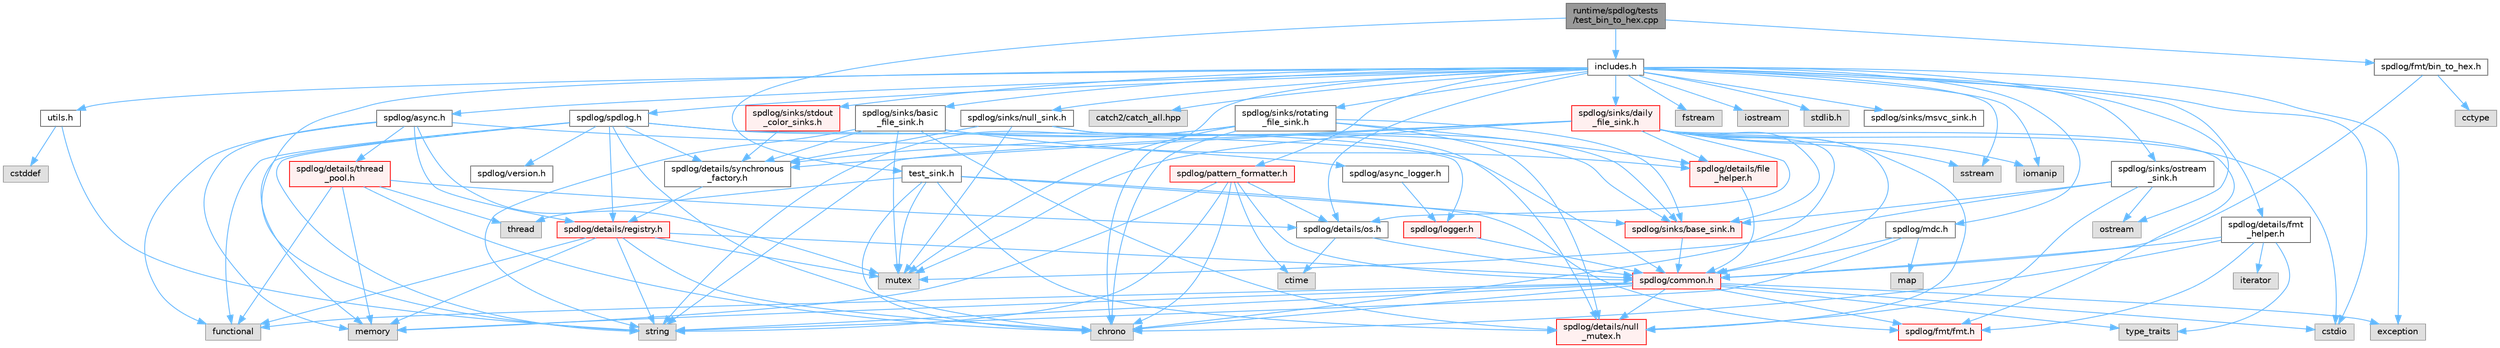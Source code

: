 digraph "runtime/spdlog/tests/test_bin_to_hex.cpp"
{
 // LATEX_PDF_SIZE
  bgcolor="transparent";
  edge [fontname=Helvetica,fontsize=10,labelfontname=Helvetica,labelfontsize=10];
  node [fontname=Helvetica,fontsize=10,shape=box,height=0.2,width=0.4];
  Node1 [id="Node000001",label="runtime/spdlog/tests\l/test_bin_to_hex.cpp",height=0.2,width=0.4,color="gray40", fillcolor="grey60", style="filled", fontcolor="black",tooltip=" "];
  Node1 -> Node2 [id="edge1_Node000001_Node000002",color="steelblue1",style="solid",tooltip=" "];
  Node2 [id="Node000002",label="includes.h",height=0.2,width=0.4,color="grey40", fillcolor="white", style="filled",URL="$includes_8h.html",tooltip=" "];
  Node2 -> Node3 [id="edge2_Node000002_Node000003",color="steelblue1",style="solid",tooltip=" "];
  Node3 [id="Node000003",label="catch2/catch_all.hpp",height=0.2,width=0.4,color="grey60", fillcolor="#E0E0E0", style="filled",tooltip=" "];
  Node2 -> Node4 [id="edge3_Node000002_Node000004",color="steelblue1",style="solid",tooltip=" "];
  Node4 [id="Node000004",label="utils.h",height=0.2,width=0.4,color="grey40", fillcolor="white", style="filled",URL="$tests_2utils_8h.html",tooltip=" "];
  Node4 -> Node5 [id="edge4_Node000004_Node000005",color="steelblue1",style="solid",tooltip=" "];
  Node5 [id="Node000005",label="cstddef",height=0.2,width=0.4,color="grey60", fillcolor="#E0E0E0", style="filled",tooltip=" "];
  Node4 -> Node6 [id="edge5_Node000004_Node000006",color="steelblue1",style="solid",tooltip=" "];
  Node6 [id="Node000006",label="string",height=0.2,width=0.4,color="grey60", fillcolor="#E0E0E0", style="filled",tooltip=" "];
  Node2 -> Node7 [id="edge6_Node000002_Node000007",color="steelblue1",style="solid",tooltip=" "];
  Node7 [id="Node000007",label="chrono",height=0.2,width=0.4,color="grey60", fillcolor="#E0E0E0", style="filled",tooltip=" "];
  Node2 -> Node8 [id="edge7_Node000002_Node000008",color="steelblue1",style="solid",tooltip=" "];
  Node8 [id="Node000008",label="cstdio",height=0.2,width=0.4,color="grey60", fillcolor="#E0E0E0", style="filled",tooltip=" "];
  Node2 -> Node9 [id="edge8_Node000002_Node000009",color="steelblue1",style="solid",tooltip=" "];
  Node9 [id="Node000009",label="exception",height=0.2,width=0.4,color="grey60", fillcolor="#E0E0E0", style="filled",tooltip=" "];
  Node2 -> Node10 [id="edge9_Node000002_Node000010",color="steelblue1",style="solid",tooltip=" "];
  Node10 [id="Node000010",label="fstream",height=0.2,width=0.4,color="grey60", fillcolor="#E0E0E0", style="filled",tooltip=" "];
  Node2 -> Node11 [id="edge10_Node000002_Node000011",color="steelblue1",style="solid",tooltip=" "];
  Node11 [id="Node000011",label="iostream",height=0.2,width=0.4,color="grey60", fillcolor="#E0E0E0", style="filled",tooltip=" "];
  Node2 -> Node12 [id="edge11_Node000002_Node000012",color="steelblue1",style="solid",tooltip=" "];
  Node12 [id="Node000012",label="ostream",height=0.2,width=0.4,color="grey60", fillcolor="#E0E0E0", style="filled",tooltip=" "];
  Node2 -> Node13 [id="edge12_Node000002_Node000013",color="steelblue1",style="solid",tooltip=" "];
  Node13 [id="Node000013",label="sstream",height=0.2,width=0.4,color="grey60", fillcolor="#E0E0E0", style="filled",tooltip=" "];
  Node2 -> Node6 [id="edge13_Node000002_Node000006",color="steelblue1",style="solid",tooltip=" "];
  Node2 -> Node14 [id="edge14_Node000002_Node000014",color="steelblue1",style="solid",tooltip=" "];
  Node14 [id="Node000014",label="iomanip",height=0.2,width=0.4,color="grey60", fillcolor="#E0E0E0", style="filled",tooltip=" "];
  Node2 -> Node15 [id="edge15_Node000002_Node000015",color="steelblue1",style="solid",tooltip=" "];
  Node15 [id="Node000015",label="stdlib.h",height=0.2,width=0.4,color="grey60", fillcolor="#E0E0E0", style="filled",tooltip=" "];
  Node2 -> Node16 [id="edge16_Node000002_Node000016",color="steelblue1",style="solid",tooltip=" "];
  Node16 [id="Node000016",label="spdlog/spdlog.h",height=0.2,width=0.4,color="grey40", fillcolor="white", style="filled",URL="$spdlog_8h.html",tooltip=" "];
  Node16 -> Node17 [id="edge17_Node000016_Node000017",color="steelblue1",style="solid",tooltip=" "];
  Node17 [id="Node000017",label="spdlog/common.h",height=0.2,width=0.4,color="red", fillcolor="#FFF0F0", style="filled",URL="$common_8h.html",tooltip=" "];
  Node17 -> Node18 [id="edge18_Node000017_Node000018",color="steelblue1",style="solid",tooltip=" "];
  Node18 [id="Node000018",label="spdlog/details/null\l_mutex.h",height=0.2,width=0.4,color="red", fillcolor="#FFF0F0", style="filled",URL="$null__mutex_8h.html",tooltip=" "];
  Node17 -> Node7 [id="edge19_Node000017_Node000007",color="steelblue1",style="solid",tooltip=" "];
  Node17 -> Node8 [id="edge20_Node000017_Node000008",color="steelblue1",style="solid",tooltip=" "];
  Node17 -> Node9 [id="edge21_Node000017_Node000009",color="steelblue1",style="solid",tooltip=" "];
  Node17 -> Node22 [id="edge22_Node000017_Node000022",color="steelblue1",style="solid",tooltip=" "];
  Node22 [id="Node000022",label="functional",height=0.2,width=0.4,color="grey60", fillcolor="#E0E0E0", style="filled",tooltip=" "];
  Node17 -> Node24 [id="edge23_Node000017_Node000024",color="steelblue1",style="solid",tooltip=" "];
  Node24 [id="Node000024",label="memory",height=0.2,width=0.4,color="grey60", fillcolor="#E0E0E0", style="filled",tooltip=" "];
  Node17 -> Node6 [id="edge24_Node000017_Node000006",color="steelblue1",style="solid",tooltip=" "];
  Node17 -> Node25 [id="edge25_Node000017_Node000025",color="steelblue1",style="solid",tooltip=" "];
  Node25 [id="Node000025",label="type_traits",height=0.2,width=0.4,color="grey60", fillcolor="#E0E0E0", style="filled",tooltip=" "];
  Node17 -> Node26 [id="edge26_Node000017_Node000026",color="steelblue1",style="solid",tooltip=" "];
  Node26 [id="Node000026",label="spdlog/fmt/fmt.h",height=0.2,width=0.4,color="red", fillcolor="#FFF0F0", style="filled",URL="$fmt_8h.html",tooltip=" "];
  Node16 -> Node185 [id="edge27_Node000016_Node000185",color="steelblue1",style="solid",tooltip=" "];
  Node185 [id="Node000185",label="spdlog/details/registry.h",height=0.2,width=0.4,color="red", fillcolor="#FFF0F0", style="filled",URL="$registry_8h.html",tooltip=" "];
  Node185 -> Node17 [id="edge28_Node000185_Node000017",color="steelblue1",style="solid",tooltip=" "];
  Node185 -> Node7 [id="edge29_Node000185_Node000007",color="steelblue1",style="solid",tooltip=" "];
  Node185 -> Node22 [id="edge30_Node000185_Node000022",color="steelblue1",style="solid",tooltip=" "];
  Node185 -> Node24 [id="edge31_Node000185_Node000024",color="steelblue1",style="solid",tooltip=" "];
  Node185 -> Node188 [id="edge32_Node000185_Node000188",color="steelblue1",style="solid",tooltip=" "];
  Node188 [id="Node000188",label="mutex",height=0.2,width=0.4,color="grey60", fillcolor="#E0E0E0", style="filled",tooltip=" "];
  Node185 -> Node6 [id="edge33_Node000185_Node000006",color="steelblue1",style="solid",tooltip=" "];
  Node16 -> Node191 [id="edge34_Node000016_Node000191",color="steelblue1",style="solid",tooltip=" "];
  Node191 [id="Node000191",label="spdlog/details/synchronous\l_factory.h",height=0.2,width=0.4,color="grey40", fillcolor="white", style="filled",URL="$synchronous__factory_8h.html",tooltip=" "];
  Node191 -> Node185 [id="edge35_Node000191_Node000185",color="steelblue1",style="solid",tooltip=" "];
  Node16 -> Node192 [id="edge36_Node000016_Node000192",color="steelblue1",style="solid",tooltip=" "];
  Node192 [id="Node000192",label="spdlog/logger.h",height=0.2,width=0.4,color="red", fillcolor="#FFF0F0", style="filled",URL="$logger_8h.html",tooltip=" "];
  Node192 -> Node17 [id="edge37_Node000192_Node000017",color="steelblue1",style="solid",tooltip=" "];
  Node16 -> Node198 [id="edge38_Node000016_Node000198",color="steelblue1",style="solid",tooltip=" "];
  Node198 [id="Node000198",label="spdlog/version.h",height=0.2,width=0.4,color="grey40", fillcolor="white", style="filled",URL="$spdlog_2include_2spdlog_2version_8h.html",tooltip=" "];
  Node16 -> Node7 [id="edge39_Node000016_Node000007",color="steelblue1",style="solid",tooltip=" "];
  Node16 -> Node22 [id="edge40_Node000016_Node000022",color="steelblue1",style="solid",tooltip=" "];
  Node16 -> Node24 [id="edge41_Node000016_Node000024",color="steelblue1",style="solid",tooltip=" "];
  Node16 -> Node6 [id="edge42_Node000016_Node000006",color="steelblue1",style="solid",tooltip=" "];
  Node2 -> Node199 [id="edge43_Node000002_Node000199",color="steelblue1",style="solid",tooltip=" "];
  Node199 [id="Node000199",label="spdlog/async.h",height=0.2,width=0.4,color="grey40", fillcolor="white", style="filled",URL="$async_8h.html",tooltip=" "];
  Node199 -> Node200 [id="edge44_Node000199_Node000200",color="steelblue1",style="solid",tooltip=" "];
  Node200 [id="Node000200",label="spdlog/async_logger.h",height=0.2,width=0.4,color="grey40", fillcolor="white", style="filled",URL="$async__logger_8h.html",tooltip=" "];
  Node200 -> Node192 [id="edge45_Node000200_Node000192",color="steelblue1",style="solid",tooltip=" "];
  Node199 -> Node185 [id="edge46_Node000199_Node000185",color="steelblue1",style="solid",tooltip=" "];
  Node199 -> Node201 [id="edge47_Node000199_Node000201",color="steelblue1",style="solid",tooltip=" "];
  Node201 [id="Node000201",label="spdlog/details/thread\l_pool.h",height=0.2,width=0.4,color="red", fillcolor="#FFF0F0", style="filled",URL="$thread__pool_8h.html",tooltip=" "];
  Node201 -> Node203 [id="edge48_Node000201_Node000203",color="steelblue1",style="solid",tooltip=" "];
  Node203 [id="Node000203",label="spdlog/details/os.h",height=0.2,width=0.4,color="grey40", fillcolor="white", style="filled",URL="$details_2os_8h.html",tooltip=" "];
  Node203 -> Node204 [id="edge49_Node000203_Node000204",color="steelblue1",style="solid",tooltip=" "];
  Node204 [id="Node000204",label="ctime",height=0.2,width=0.4,color="grey60", fillcolor="#E0E0E0", style="filled",tooltip=" "];
  Node203 -> Node17 [id="edge50_Node000203_Node000017",color="steelblue1",style="solid",tooltip=" "];
  Node201 -> Node7 [id="edge51_Node000201_Node000007",color="steelblue1",style="solid",tooltip=" "];
  Node201 -> Node22 [id="edge52_Node000201_Node000022",color="steelblue1",style="solid",tooltip=" "];
  Node201 -> Node24 [id="edge53_Node000201_Node000024",color="steelblue1",style="solid",tooltip=" "];
  Node201 -> Node189 [id="edge54_Node000201_Node000189",color="steelblue1",style="solid",tooltip=" "];
  Node189 [id="Node000189",label="thread",height=0.2,width=0.4,color="grey60", fillcolor="#E0E0E0", style="filled",tooltip=" "];
  Node199 -> Node22 [id="edge55_Node000199_Node000022",color="steelblue1",style="solid",tooltip=" "];
  Node199 -> Node24 [id="edge56_Node000199_Node000024",color="steelblue1",style="solid",tooltip=" "];
  Node199 -> Node188 [id="edge57_Node000199_Node000188",color="steelblue1",style="solid",tooltip=" "];
  Node2 -> Node205 [id="edge58_Node000002_Node000205",color="steelblue1",style="solid",tooltip=" "];
  Node205 [id="Node000205",label="spdlog/details/fmt\l_helper.h",height=0.2,width=0.4,color="grey40", fillcolor="white", style="filled",URL="$fmt__helper_8h.html",tooltip=" "];
  Node205 -> Node7 [id="edge59_Node000205_Node000007",color="steelblue1",style="solid",tooltip=" "];
  Node205 -> Node184 [id="edge60_Node000205_Node000184",color="steelblue1",style="solid",tooltip=" "];
  Node184 [id="Node000184",label="iterator",height=0.2,width=0.4,color="grey60", fillcolor="#E0E0E0", style="filled",tooltip=" "];
  Node205 -> Node17 [id="edge61_Node000205_Node000017",color="steelblue1",style="solid",tooltip=" "];
  Node205 -> Node26 [id="edge62_Node000205_Node000026",color="steelblue1",style="solid",tooltip=" "];
  Node205 -> Node25 [id="edge63_Node000205_Node000025",color="steelblue1",style="solid",tooltip=" "];
  Node2 -> Node203 [id="edge64_Node000002_Node000203",color="steelblue1",style="solid",tooltip=" "];
  Node2 -> Node206 [id="edge65_Node000002_Node000206",color="steelblue1",style="solid",tooltip=" "];
  Node206 [id="Node000206",label="spdlog/mdc.h",height=0.2,width=0.4,color="grey40", fillcolor="white", style="filled",URL="$mdc_8h.html",tooltip=" "];
  Node206 -> Node207 [id="edge66_Node000206_Node000207",color="steelblue1",style="solid",tooltip=" "];
  Node207 [id="Node000207",label="map",height=0.2,width=0.4,color="grey60", fillcolor="#E0E0E0", style="filled",tooltip=" "];
  Node206 -> Node6 [id="edge67_Node000206_Node000006",color="steelblue1",style="solid",tooltip=" "];
  Node206 -> Node17 [id="edge68_Node000206_Node000017",color="steelblue1",style="solid",tooltip=" "];
  Node2 -> Node208 [id="edge69_Node000002_Node000208",color="steelblue1",style="solid",tooltip=" "];
  Node208 [id="Node000208",label="spdlog/sinks/basic\l_file_sink.h",height=0.2,width=0.4,color="grey40", fillcolor="white", style="filled",URL="$basic__file__sink_8h.html",tooltip=" "];
  Node208 -> Node209 [id="edge70_Node000208_Node000209",color="steelblue1",style="solid",tooltip=" "];
  Node209 [id="Node000209",label="spdlog/details/file\l_helper.h",height=0.2,width=0.4,color="red", fillcolor="#FFF0F0", style="filled",URL="$file__helper_8h.html",tooltip=" "];
  Node209 -> Node17 [id="edge71_Node000209_Node000017",color="steelblue1",style="solid",tooltip=" "];
  Node208 -> Node18 [id="edge72_Node000208_Node000018",color="steelblue1",style="solid",tooltip=" "];
  Node208 -> Node191 [id="edge73_Node000208_Node000191",color="steelblue1",style="solid",tooltip=" "];
  Node208 -> Node211 [id="edge74_Node000208_Node000211",color="steelblue1",style="solid",tooltip=" "];
  Node211 [id="Node000211",label="spdlog/sinks/base_sink.h",height=0.2,width=0.4,color="red", fillcolor="#FFF0F0", style="filled",URL="$base__sink_8h.html",tooltip=" "];
  Node211 -> Node17 [id="edge75_Node000211_Node000017",color="steelblue1",style="solid",tooltip=" "];
  Node208 -> Node188 [id="edge76_Node000208_Node000188",color="steelblue1",style="solid",tooltip=" "];
  Node208 -> Node6 [id="edge77_Node000208_Node000006",color="steelblue1",style="solid",tooltip=" "];
  Node2 -> Node214 [id="edge78_Node000002_Node000214",color="steelblue1",style="solid",tooltip=" "];
  Node214 [id="Node000214",label="spdlog/sinks/daily\l_file_sink.h",height=0.2,width=0.4,color="red", fillcolor="#FFF0F0", style="filled",URL="$daily__file__sink_8h.html",tooltip=" "];
  Node214 -> Node17 [id="edge79_Node000214_Node000017",color="steelblue1",style="solid",tooltip=" "];
  Node214 -> Node209 [id="edge80_Node000214_Node000209",color="steelblue1",style="solid",tooltip=" "];
  Node214 -> Node18 [id="edge81_Node000214_Node000018",color="steelblue1",style="solid",tooltip=" "];
  Node214 -> Node203 [id="edge82_Node000214_Node000203",color="steelblue1",style="solid",tooltip=" "];
  Node214 -> Node191 [id="edge83_Node000214_Node000191",color="steelblue1",style="solid",tooltip=" "];
  Node214 -> Node26 [id="edge84_Node000214_Node000026",color="steelblue1",style="solid",tooltip=" "];
  Node214 -> Node211 [id="edge85_Node000214_Node000211",color="steelblue1",style="solid",tooltip=" "];
  Node214 -> Node7 [id="edge86_Node000214_Node000007",color="steelblue1",style="solid",tooltip=" "];
  Node214 -> Node8 [id="edge87_Node000214_Node000008",color="steelblue1",style="solid",tooltip=" "];
  Node214 -> Node14 [id="edge88_Node000214_Node000014",color="steelblue1",style="solid",tooltip=" "];
  Node214 -> Node188 [id="edge89_Node000214_Node000188",color="steelblue1",style="solid",tooltip=" "];
  Node214 -> Node13 [id="edge90_Node000214_Node000013",color="steelblue1",style="solid",tooltip=" "];
  Node214 -> Node6 [id="edge91_Node000214_Node000006",color="steelblue1",style="solid",tooltip=" "];
  Node2 -> Node217 [id="edge92_Node000002_Node000217",color="steelblue1",style="solid",tooltip=" "];
  Node217 [id="Node000217",label="spdlog/sinks/null_sink.h",height=0.2,width=0.4,color="grey40", fillcolor="white", style="filled",URL="$null__sink_8h.html",tooltip=" "];
  Node217 -> Node18 [id="edge93_Node000217_Node000018",color="steelblue1",style="solid",tooltip=" "];
  Node217 -> Node191 [id="edge94_Node000217_Node000191",color="steelblue1",style="solid",tooltip=" "];
  Node217 -> Node211 [id="edge95_Node000217_Node000211",color="steelblue1",style="solid",tooltip=" "];
  Node217 -> Node188 [id="edge96_Node000217_Node000188",color="steelblue1",style="solid",tooltip=" "];
  Node2 -> Node218 [id="edge97_Node000002_Node000218",color="steelblue1",style="solid",tooltip=" "];
  Node218 [id="Node000218",label="spdlog/sinks/ostream\l_sink.h",height=0.2,width=0.4,color="grey40", fillcolor="white", style="filled",URL="$ostream__sink_8h.html",tooltip=" "];
  Node218 -> Node18 [id="edge98_Node000218_Node000018",color="steelblue1",style="solid",tooltip=" "];
  Node218 -> Node211 [id="edge99_Node000218_Node000211",color="steelblue1",style="solid",tooltip=" "];
  Node218 -> Node188 [id="edge100_Node000218_Node000188",color="steelblue1",style="solid",tooltip=" "];
  Node218 -> Node12 [id="edge101_Node000218_Node000012",color="steelblue1",style="solid",tooltip=" "];
  Node2 -> Node219 [id="edge102_Node000002_Node000219",color="steelblue1",style="solid",tooltip=" "];
  Node219 [id="Node000219",label="spdlog/sinks/rotating\l_file_sink.h",height=0.2,width=0.4,color="grey40", fillcolor="white", style="filled",URL="$rotating__file__sink_8h.html",tooltip=" "];
  Node219 -> Node209 [id="edge103_Node000219_Node000209",color="steelblue1",style="solid",tooltip=" "];
  Node219 -> Node18 [id="edge104_Node000219_Node000018",color="steelblue1",style="solid",tooltip=" "];
  Node219 -> Node191 [id="edge105_Node000219_Node000191",color="steelblue1",style="solid",tooltip=" "];
  Node219 -> Node211 [id="edge106_Node000219_Node000211",color="steelblue1",style="solid",tooltip=" "];
  Node219 -> Node7 [id="edge107_Node000219_Node000007",color="steelblue1",style="solid",tooltip=" "];
  Node219 -> Node188 [id="edge108_Node000219_Node000188",color="steelblue1",style="solid",tooltip=" "];
  Node219 -> Node6 [id="edge109_Node000219_Node000006",color="steelblue1",style="solid",tooltip=" "];
  Node2 -> Node220 [id="edge110_Node000002_Node000220",color="steelblue1",style="solid",tooltip=" "];
  Node220 [id="Node000220",label="spdlog/sinks/stdout\l_color_sinks.h",height=0.2,width=0.4,color="red", fillcolor="#FFF0F0", style="filled",URL="$stdout__color__sinks_8h.html",tooltip=" "];
  Node220 -> Node191 [id="edge111_Node000220_Node000191",color="steelblue1",style="solid",tooltip=" "];
  Node2 -> Node223 [id="edge112_Node000002_Node000223",color="steelblue1",style="solid",tooltip=" "];
  Node223 [id="Node000223",label="spdlog/sinks/msvc_sink.h",height=0.2,width=0.4,color="grey40", fillcolor="white", style="filled",URL="$msvc__sink_8h.html",tooltip=" "];
  Node2 -> Node224 [id="edge113_Node000002_Node000224",color="steelblue1",style="solid",tooltip=" "];
  Node224 [id="Node000224",label="spdlog/pattern_formatter.h",height=0.2,width=0.4,color="red", fillcolor="#FFF0F0", style="filled",URL="$pattern__formatter_8h.html",tooltip=" "];
  Node224 -> Node17 [id="edge114_Node000224_Node000017",color="steelblue1",style="solid",tooltip=" "];
  Node224 -> Node203 [id="edge115_Node000224_Node000203",color="steelblue1",style="solid",tooltip=" "];
  Node224 -> Node7 [id="edge116_Node000224_Node000007",color="steelblue1",style="solid",tooltip=" "];
  Node224 -> Node204 [id="edge117_Node000224_Node000204",color="steelblue1",style="solid",tooltip=" "];
  Node224 -> Node24 [id="edge118_Node000224_Node000024",color="steelblue1",style="solid",tooltip=" "];
  Node224 -> Node6 [id="edge119_Node000224_Node000006",color="steelblue1",style="solid",tooltip=" "];
  Node1 -> Node225 [id="edge120_Node000001_Node000225",color="steelblue1",style="solid",tooltip=" "];
  Node225 [id="Node000225",label="test_sink.h",height=0.2,width=0.4,color="grey40", fillcolor="white", style="filled",URL="$test__sink_8h.html",tooltip=" "];
  Node225 -> Node18 [id="edge121_Node000225_Node000018",color="steelblue1",style="solid",tooltip=" "];
  Node225 -> Node211 [id="edge122_Node000225_Node000211",color="steelblue1",style="solid",tooltip=" "];
  Node225 -> Node26 [id="edge123_Node000225_Node000026",color="steelblue1",style="solid",tooltip=" "];
  Node225 -> Node7 [id="edge124_Node000225_Node000007",color="steelblue1",style="solid",tooltip=" "];
  Node225 -> Node188 [id="edge125_Node000225_Node000188",color="steelblue1",style="solid",tooltip=" "];
  Node225 -> Node189 [id="edge126_Node000225_Node000189",color="steelblue1",style="solid",tooltip=" "];
  Node1 -> Node226 [id="edge127_Node000001_Node000226",color="steelblue1",style="solid",tooltip=" "];
  Node226 [id="Node000226",label="spdlog/fmt/bin_to_hex.h",height=0.2,width=0.4,color="grey40", fillcolor="white", style="filled",URL="$bin__to__hex_8h.html",tooltip=" "];
  Node226 -> Node227 [id="edge128_Node000226_Node000227",color="steelblue1",style="solid",tooltip=" "];
  Node227 [id="Node000227",label="cctype",height=0.2,width=0.4,color="grey60", fillcolor="#E0E0E0", style="filled",tooltip=" "];
  Node226 -> Node17 [id="edge129_Node000226_Node000017",color="steelblue1",style="solid",tooltip=" "];
}
